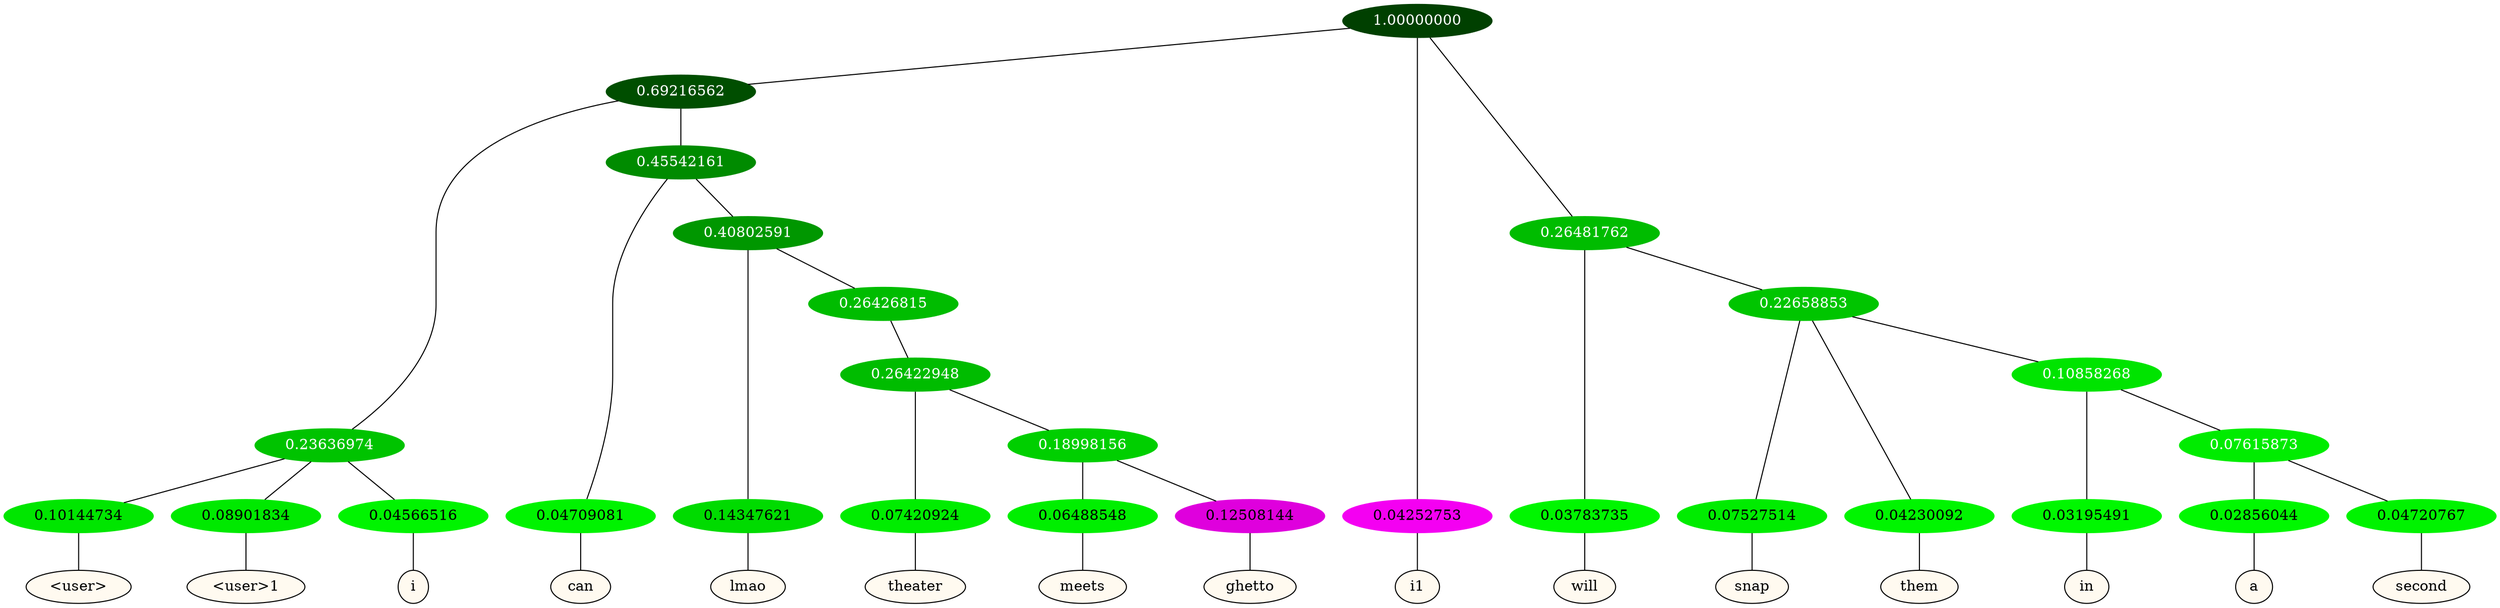 graph {
	node [format=png height=0.15 nodesep=0.001 ordering=out overlap=prism overlap_scaling=0.01 ranksep=0.001 ratio=0.2 style=filled width=0.15]
	{
		rank=same
		a_w_8 [label="\<user\>" color=black fillcolor=floralwhite style="filled,solid"]
		a_w_9 [label="\<user\>1" color=black fillcolor=floralwhite style="filled,solid"]
		a_w_10 [label=i color=black fillcolor=floralwhite style="filled,solid"]
		a_w_11 [label=can color=black fillcolor=floralwhite style="filled,solid"]
		a_w_16 [label=lmao color=black fillcolor=floralwhite style="filled,solid"]
		a_w_23 [label=theater color=black fillcolor=floralwhite style="filled,solid"]
		a_w_25 [label=meets color=black fillcolor=floralwhite style="filled,solid"]
		a_w_26 [label=ghetto color=black fillcolor=floralwhite style="filled,solid"]
		a_w_2 [label=i1 color=black fillcolor=floralwhite style="filled,solid"]
		a_w_6 [label=will color=black fillcolor=floralwhite style="filled,solid"]
		a_w_13 [label=snap color=black fillcolor=floralwhite style="filled,solid"]
		a_w_14 [label=them color=black fillcolor=floralwhite style="filled,solid"]
		a_w_18 [label=in color=black fillcolor=floralwhite style="filled,solid"]
		a_w_21 [label=a color=black fillcolor=floralwhite style="filled,solid"]
		a_w_22 [label=second color=black fillcolor=floralwhite style="filled,solid"]
	}
	a_n_8 -- a_w_8
	a_n_9 -- a_w_9
	a_n_10 -- a_w_10
	a_n_11 -- a_w_11
	a_n_16 -- a_w_16
	a_n_23 -- a_w_23
	a_n_25 -- a_w_25
	a_n_26 -- a_w_26
	a_n_2 -- a_w_2
	a_n_6 -- a_w_6
	a_n_13 -- a_w_13
	a_n_14 -- a_w_14
	a_n_18 -- a_w_18
	a_n_21 -- a_w_21
	a_n_22 -- a_w_22
	{
		rank=same
		a_n_8 [label=0.10144734 color="0.334 1.000 0.899" fontcolor=black]
		a_n_9 [label=0.08901834 color="0.334 1.000 0.911" fontcolor=black]
		a_n_10 [label=0.04566516 color="0.334 1.000 0.954" fontcolor=black]
		a_n_11 [label=0.04709081 color="0.334 1.000 0.953" fontcolor=black]
		a_n_16 [label=0.14347621 color="0.334 1.000 0.857" fontcolor=black]
		a_n_23 [label=0.07420924 color="0.334 1.000 0.926" fontcolor=black]
		a_n_25 [label=0.06488548 color="0.334 1.000 0.935" fontcolor=black]
		a_n_26 [label=0.12508144 color="0.835 1.000 0.875" fontcolor=black]
		a_n_2 [label=0.04252753 color="0.835 1.000 0.957" fontcolor=black]
		a_n_6 [label=0.03783735 color="0.334 1.000 0.962" fontcolor=black]
		a_n_13 [label=0.07527514 color="0.334 1.000 0.925" fontcolor=black]
		a_n_14 [label=0.04230092 color="0.334 1.000 0.958" fontcolor=black]
		a_n_18 [label=0.03195491 color="0.334 1.000 0.968" fontcolor=black]
		a_n_21 [label=0.02856044 color="0.334 1.000 0.971" fontcolor=black]
		a_n_22 [label=0.04720767 color="0.334 1.000 0.953" fontcolor=black]
	}
	a_n_0 [label=1.00000000 color="0.334 1.000 0.250" fontcolor=grey99]
	a_n_1 [label=0.69216562 color="0.334 1.000 0.308" fontcolor=grey99]
	a_n_0 -- a_n_1
	a_n_0 -- a_n_2
	a_n_3 [label=0.26481762 color="0.334 1.000 0.735" fontcolor=grey99]
	a_n_0 -- a_n_3
	a_n_4 [label=0.23636974 color="0.334 1.000 0.764" fontcolor=grey99]
	a_n_1 -- a_n_4
	a_n_5 [label=0.45542161 color="0.334 1.000 0.545" fontcolor=grey99]
	a_n_1 -- a_n_5
	a_n_3 -- a_n_6
	a_n_7 [label=0.22658853 color="0.334 1.000 0.773" fontcolor=grey99]
	a_n_3 -- a_n_7
	a_n_4 -- a_n_8
	a_n_4 -- a_n_9
	a_n_4 -- a_n_10
	a_n_5 -- a_n_11
	a_n_12 [label=0.40802591 color="0.334 1.000 0.592" fontcolor=grey99]
	a_n_5 -- a_n_12
	a_n_7 -- a_n_13
	a_n_7 -- a_n_14
	a_n_15 [label=0.10858268 color="0.334 1.000 0.891" fontcolor=grey99]
	a_n_7 -- a_n_15
	a_n_12 -- a_n_16
	a_n_17 [label=0.26426815 color="0.334 1.000 0.736" fontcolor=grey99]
	a_n_12 -- a_n_17
	a_n_15 -- a_n_18
	a_n_19 [label=0.07615873 color="0.334 1.000 0.924" fontcolor=grey99]
	a_n_15 -- a_n_19
	a_n_20 [label=0.26422948 color="0.334 1.000 0.736" fontcolor=grey99]
	a_n_17 -- a_n_20
	a_n_19 -- a_n_21
	a_n_19 -- a_n_22
	a_n_20 -- a_n_23
	a_n_24 [label=0.18998156 color="0.334 1.000 0.810" fontcolor=grey99]
	a_n_20 -- a_n_24
	a_n_24 -- a_n_25
	a_n_24 -- a_n_26
}
